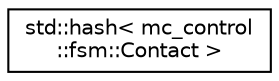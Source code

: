 digraph "Graphical Class Hierarchy"
{
 // INTERACTIVE_SVG=YES
  edge [fontname="Helvetica",fontsize="10",labelfontname="Helvetica",labelfontsize="10"];
  node [fontname="Helvetica",fontsize="10",shape=record];
  rankdir="LR";
  Node0 [label="std::hash\< mc_control\l::fsm::Contact \>",height=0.2,width=0.4,color="black", fillcolor="white", style="filled",URL="$structstd_1_1hash_3_01mc__control_1_1fsm_1_1Contact_01_4.html"];
}
